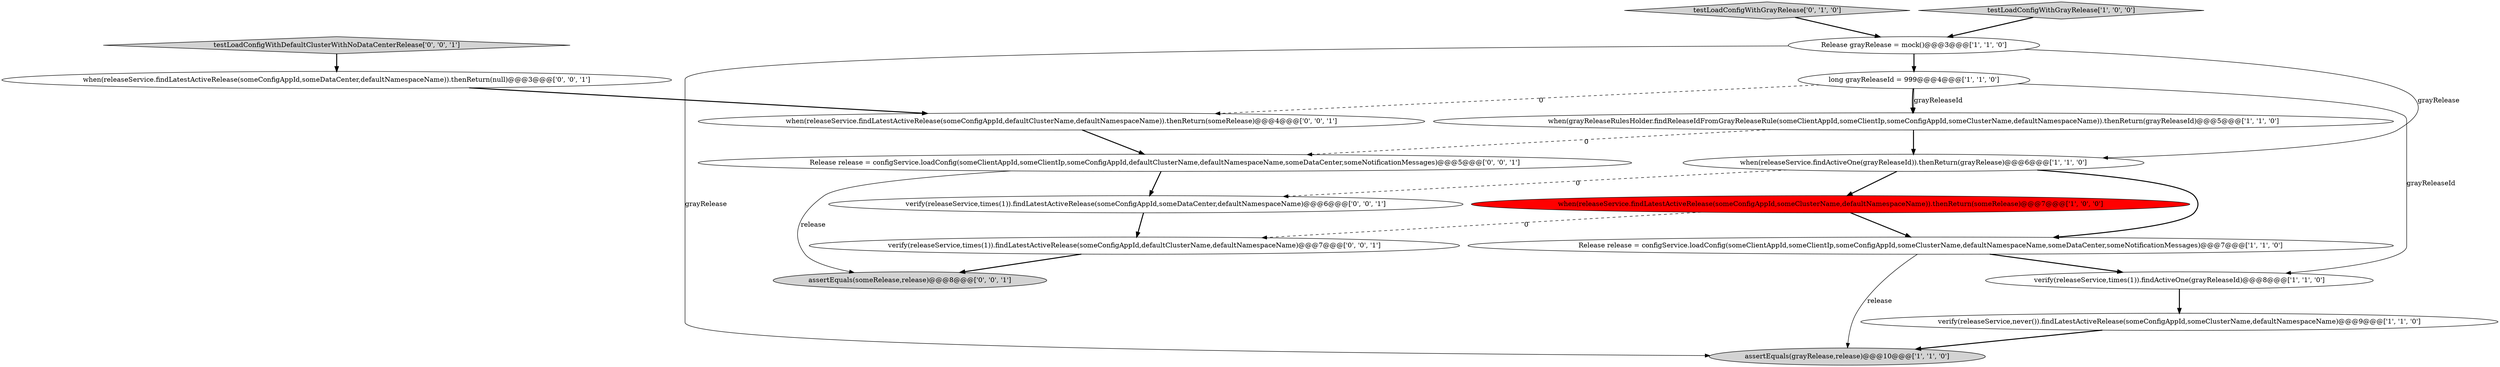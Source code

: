 digraph {
11 [style = filled, label = "assertEquals(someRelease,release)@@@8@@@['0', '0', '1']", fillcolor = lightgray, shape = ellipse image = "AAA0AAABBB3BBB"];
17 [style = filled, label = "Release release = configService.loadConfig(someClientAppId,someClientIp,someConfigAppId,defaultClusterName,defaultNamespaceName,someDataCenter,someNotificationMessages)@@@5@@@['0', '0', '1']", fillcolor = white, shape = ellipse image = "AAA0AAABBB3BBB"];
2 [style = filled, label = "Release grayRelease = mock()@@@3@@@['1', '1', '0']", fillcolor = white, shape = ellipse image = "AAA0AAABBB1BBB"];
3 [style = filled, label = "assertEquals(grayRelease,release)@@@10@@@['1', '1', '0']", fillcolor = lightgray, shape = ellipse image = "AAA0AAABBB1BBB"];
16 [style = filled, label = "testLoadConfigWithDefaultClusterWithNoDataCenterRelease['0', '0', '1']", fillcolor = lightgray, shape = diamond image = "AAA0AAABBB3BBB"];
13 [style = filled, label = "when(releaseService.findLatestActiveRelease(someConfigAppId,someDataCenter,defaultNamespaceName)).thenReturn(null)@@@3@@@['0', '0', '1']", fillcolor = white, shape = ellipse image = "AAA0AAABBB3BBB"];
1 [style = filled, label = "when(releaseService.findLatestActiveRelease(someConfigAppId,someClusterName,defaultNamespaceName)).thenReturn(someRelease)@@@7@@@['1', '0', '0']", fillcolor = red, shape = ellipse image = "AAA1AAABBB1BBB"];
4 [style = filled, label = "verify(releaseService,never()).findLatestActiveRelease(someConfigAppId,someClusterName,defaultNamespaceName)@@@9@@@['1', '1', '0']", fillcolor = white, shape = ellipse image = "AAA0AAABBB1BBB"];
10 [style = filled, label = "testLoadConfigWithGrayRelease['0', '1', '0']", fillcolor = lightgray, shape = diamond image = "AAA0AAABBB2BBB"];
9 [style = filled, label = "verify(releaseService,times(1)).findActiveOne(grayReleaseId)@@@8@@@['1', '1', '0']", fillcolor = white, shape = ellipse image = "AAA0AAABBB1BBB"];
0 [style = filled, label = "long grayReleaseId = 999@@@4@@@['1', '1', '0']", fillcolor = white, shape = ellipse image = "AAA0AAABBB1BBB"];
12 [style = filled, label = "when(releaseService.findLatestActiveRelease(someConfigAppId,defaultClusterName,defaultNamespaceName)).thenReturn(someRelease)@@@4@@@['0', '0', '1']", fillcolor = white, shape = ellipse image = "AAA0AAABBB3BBB"];
5 [style = filled, label = "when(grayReleaseRulesHolder.findReleaseIdFromGrayReleaseRule(someClientAppId,someClientIp,someConfigAppId,someClusterName,defaultNamespaceName)).thenReturn(grayReleaseId)@@@5@@@['1', '1', '0']", fillcolor = white, shape = ellipse image = "AAA0AAABBB1BBB"];
14 [style = filled, label = "verify(releaseService,times(1)).findLatestActiveRelease(someConfigAppId,someDataCenter,defaultNamespaceName)@@@6@@@['0', '0', '1']", fillcolor = white, shape = ellipse image = "AAA0AAABBB3BBB"];
8 [style = filled, label = "when(releaseService.findActiveOne(grayReleaseId)).thenReturn(grayRelease)@@@6@@@['1', '1', '0']", fillcolor = white, shape = ellipse image = "AAA0AAABBB1BBB"];
6 [style = filled, label = "testLoadConfigWithGrayRelease['1', '0', '0']", fillcolor = lightgray, shape = diamond image = "AAA0AAABBB1BBB"];
7 [style = filled, label = "Release release = configService.loadConfig(someClientAppId,someClientIp,someConfigAppId,someClusterName,defaultNamespaceName,someDataCenter,someNotificationMessages)@@@7@@@['1', '1', '0']", fillcolor = white, shape = ellipse image = "AAA0AAABBB1BBB"];
15 [style = filled, label = "verify(releaseService,times(1)).findLatestActiveRelease(someConfigAppId,defaultClusterName,defaultNamespaceName)@@@7@@@['0', '0', '1']", fillcolor = white, shape = ellipse image = "AAA0AAABBB3BBB"];
5->8 [style = bold, label=""];
4->3 [style = bold, label=""];
16->13 [style = bold, label=""];
1->15 [style = dashed, label="0"];
9->4 [style = bold, label=""];
12->17 [style = bold, label=""];
17->11 [style = solid, label="release"];
0->12 [style = dashed, label="0"];
8->14 [style = dashed, label="0"];
1->7 [style = bold, label=""];
7->3 [style = solid, label="release"];
8->7 [style = bold, label=""];
6->2 [style = bold, label=""];
7->9 [style = bold, label=""];
8->1 [style = bold, label=""];
2->0 [style = bold, label=""];
13->12 [style = bold, label=""];
5->17 [style = dashed, label="0"];
15->11 [style = bold, label=""];
0->9 [style = solid, label="grayReleaseId"];
2->3 [style = solid, label="grayRelease"];
17->14 [style = bold, label=""];
2->8 [style = solid, label="grayRelease"];
0->5 [style = solid, label="grayReleaseId"];
10->2 [style = bold, label=""];
14->15 [style = bold, label=""];
0->5 [style = bold, label=""];
}
